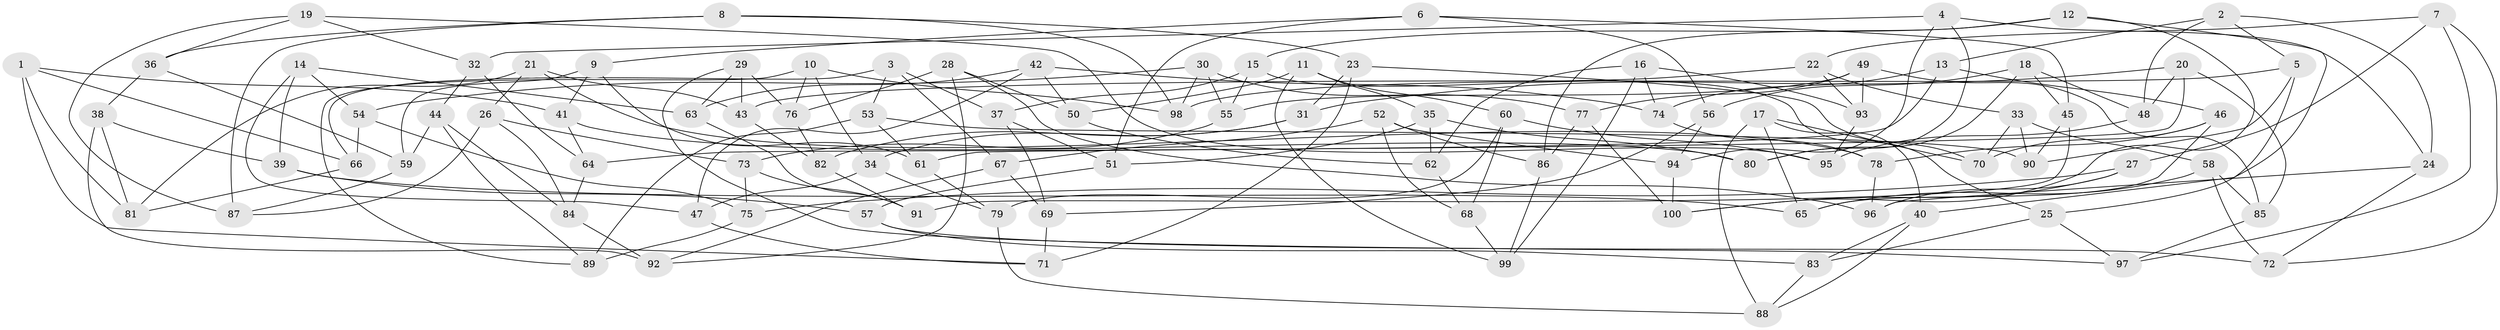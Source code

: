 // Generated by graph-tools (version 1.1) at 2025/39/02/21/25 10:39:01]
// undirected, 100 vertices, 200 edges
graph export_dot {
graph [start="1"]
  node [color=gray90,style=filled];
  1;
  2;
  3;
  4;
  5;
  6;
  7;
  8;
  9;
  10;
  11;
  12;
  13;
  14;
  15;
  16;
  17;
  18;
  19;
  20;
  21;
  22;
  23;
  24;
  25;
  26;
  27;
  28;
  29;
  30;
  31;
  32;
  33;
  34;
  35;
  36;
  37;
  38;
  39;
  40;
  41;
  42;
  43;
  44;
  45;
  46;
  47;
  48;
  49;
  50;
  51;
  52;
  53;
  54;
  55;
  56;
  57;
  58;
  59;
  60;
  61;
  62;
  63;
  64;
  65;
  66;
  67;
  68;
  69;
  70;
  71;
  72;
  73;
  74;
  75;
  76;
  77;
  78;
  79;
  80;
  81;
  82;
  83;
  84;
  85;
  86;
  87;
  88;
  89;
  90;
  91;
  92;
  93;
  94;
  95;
  96;
  97;
  98;
  99;
  100;
  1 -- 81;
  1 -- 41;
  1 -- 66;
  1 -- 71;
  2 -- 24;
  2 -- 13;
  2 -- 5;
  2 -- 48;
  3 -- 67;
  3 -- 53;
  3 -- 37;
  3 -- 66;
  4 -- 24;
  4 -- 94;
  4 -- 80;
  4 -- 32;
  5 -- 43;
  5 -- 90;
  5 -- 25;
  6 -- 9;
  6 -- 45;
  6 -- 51;
  6 -- 56;
  7 -- 97;
  7 -- 72;
  7 -- 27;
  7 -- 22;
  8 -- 36;
  8 -- 98;
  8 -- 23;
  8 -- 87;
  9 -- 61;
  9 -- 59;
  9 -- 41;
  10 -- 89;
  10 -- 98;
  10 -- 34;
  10 -- 76;
  11 -- 50;
  11 -- 99;
  11 -- 60;
  11 -- 35;
  12 -- 100;
  12 -- 40;
  12 -- 15;
  12 -- 86;
  13 -- 64;
  13 -- 46;
  13 -- 74;
  14 -- 54;
  14 -- 39;
  14 -- 47;
  14 -- 63;
  15 -- 37;
  15 -- 55;
  15 -- 25;
  16 -- 74;
  16 -- 99;
  16 -- 93;
  16 -- 62;
  17 -- 88;
  17 -- 65;
  17 -- 40;
  17 -- 70;
  18 -- 80;
  18 -- 56;
  18 -- 45;
  18 -- 48;
  19 -- 32;
  19 -- 36;
  19 -- 87;
  19 -- 95;
  20 -- 61;
  20 -- 85;
  20 -- 48;
  20 -- 31;
  21 -- 43;
  21 -- 78;
  21 -- 81;
  21 -- 26;
  22 -- 98;
  22 -- 33;
  22 -- 93;
  23 -- 71;
  23 -- 31;
  23 -- 70;
  24 -- 72;
  24 -- 96;
  25 -- 97;
  25 -- 83;
  26 -- 84;
  26 -- 87;
  26 -- 73;
  27 -- 100;
  27 -- 75;
  27 -- 96;
  28 -- 96;
  28 -- 92;
  28 -- 76;
  28 -- 50;
  29 -- 43;
  29 -- 76;
  29 -- 97;
  29 -- 63;
  30 -- 77;
  30 -- 55;
  30 -- 54;
  30 -- 98;
  31 -- 34;
  31 -- 82;
  32 -- 44;
  32 -- 64;
  33 -- 90;
  33 -- 70;
  33 -- 58;
  34 -- 79;
  34 -- 47;
  35 -- 51;
  35 -- 80;
  35 -- 62;
  36 -- 38;
  36 -- 59;
  37 -- 51;
  37 -- 69;
  38 -- 39;
  38 -- 81;
  38 -- 92;
  39 -- 57;
  39 -- 65;
  40 -- 83;
  40 -- 88;
  41 -- 80;
  41 -- 64;
  42 -- 47;
  42 -- 74;
  42 -- 63;
  42 -- 50;
  43 -- 82;
  44 -- 84;
  44 -- 89;
  44 -- 59;
  45 -- 90;
  45 -- 91;
  46 -- 70;
  46 -- 78;
  46 -- 65;
  47 -- 71;
  48 -- 95;
  49 -- 55;
  49 -- 77;
  49 -- 85;
  49 -- 93;
  50 -- 62;
  51 -- 57;
  52 -- 67;
  52 -- 86;
  52 -- 68;
  52 -- 94;
  53 -- 90;
  53 -- 61;
  53 -- 89;
  54 -- 66;
  54 -- 75;
  55 -- 73;
  56 -- 94;
  56 -- 69;
  57 -- 83;
  57 -- 72;
  58 -- 85;
  58 -- 65;
  58 -- 72;
  59 -- 87;
  60 -- 68;
  60 -- 79;
  60 -- 95;
  61 -- 79;
  62 -- 68;
  63 -- 91;
  64 -- 84;
  66 -- 81;
  67 -- 92;
  67 -- 69;
  68 -- 99;
  69 -- 71;
  73 -- 91;
  73 -- 75;
  74 -- 78;
  75 -- 89;
  76 -- 82;
  77 -- 86;
  77 -- 100;
  78 -- 96;
  79 -- 88;
  82 -- 91;
  83 -- 88;
  84 -- 92;
  85 -- 97;
  86 -- 99;
  93 -- 95;
  94 -- 100;
}
